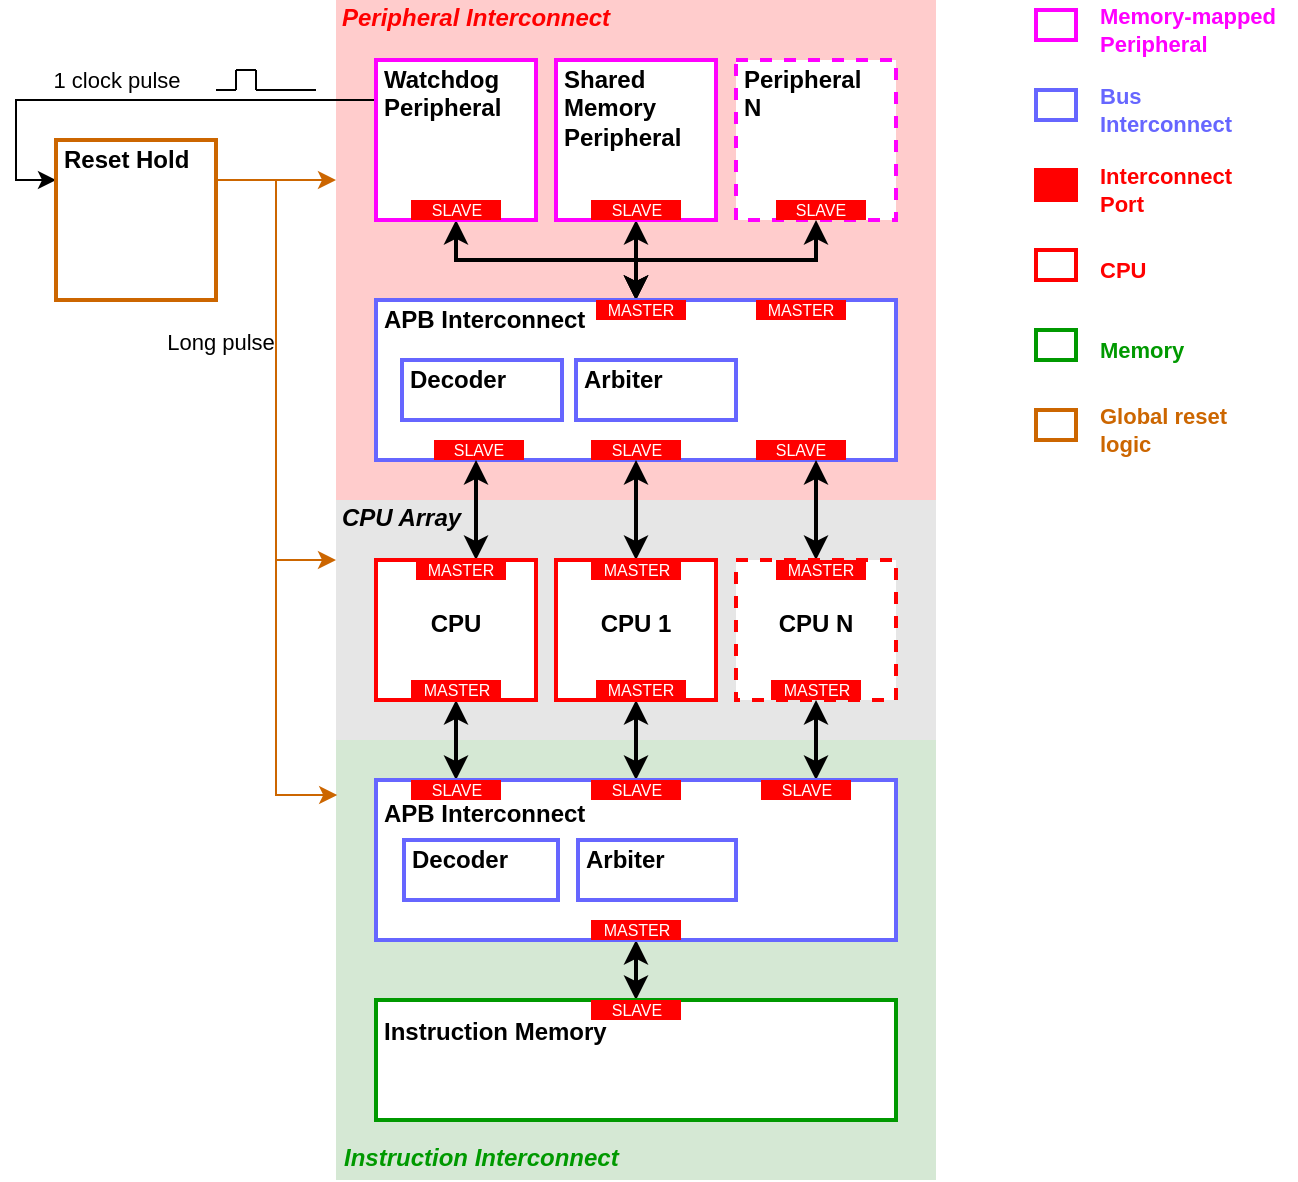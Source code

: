 <mxfile version="11.0.7" type="device"><diagram id="LGomMnMlBuY_Zaag7v7Z" name="Page-1"><mxGraphModel dx="1221" dy="600" grid="1" gridSize="10" guides="1" tooltips="1" connect="1" arrows="1" fold="1" page="1" pageScale="1" pageWidth="827" pageHeight="1169" math="0" shadow="0"><root><mxCell id="0"/><mxCell id="1" parent="0"/><mxCell id="6IdBZxSrgdauZxq2N9w_-31" value="CPU Array" style="rounded=0;whiteSpace=wrap;html=1;strokeColor=none;strokeWidth=2;align=left;fillColor=#E6E6E6;verticalAlign=top;fontStyle=3;spacing=3;spacingTop=-6;" vertex="1" parent="1"><mxGeometry x="340" y="300" width="300" height="120" as="geometry"/></mxCell><mxCell id="6IdBZxSrgdauZxq2N9w_-30" value="Instruction Interconnect" style="rounded=0;whiteSpace=wrap;html=1;strokeColor=none;strokeWidth=2;align=left;fillColor=#D5E8D4;verticalAlign=bottom;fontStyle=3;spacing=4;spacingTop=-6;fontColor=#009900;" vertex="1" parent="1"><mxGeometry x="340" y="420" width="300" height="220" as="geometry"/></mxCell><mxCell id="6IdBZxSrgdauZxq2N9w_-29" value="Peripheral Interconnect" style="rounded=0;whiteSpace=wrap;html=1;strokeColor=none;strokeWidth=2;align=left;fillColor=#FFCCCC;verticalAlign=top;fontStyle=3;spacing=3;spacingTop=-6;fontColor=#FF0000;" vertex="1" parent="1"><mxGeometry x="340" y="50" width="300" height="250" as="geometry"/></mxCell><mxCell id="6IdBZxSrgdauZxq2N9w_-5" style="edgeStyle=orthogonalEdgeStyle;rounded=0;orthogonalLoop=1;jettySize=auto;html=1;exitX=0.5;exitY=0;exitDx=0;exitDy=0;entryX=0.5;entryY=1;entryDx=0;entryDy=0;strokeColor=#000000;strokeWidth=2;startArrow=classic;startFill=1;" edge="1" parent="1" source="6IdBZxSrgdauZxq2N9w_-1" target="6IdBZxSrgdauZxq2N9w_-2"><mxGeometry relative="1" as="geometry"/></mxCell><mxCell id="6IdBZxSrgdauZxq2N9w_-6" style="edgeStyle=orthogonalEdgeStyle;rounded=0;orthogonalLoop=1;jettySize=auto;html=1;exitX=0.5;exitY=0;exitDx=0;exitDy=0;entryX=0.5;entryY=1;entryDx=0;entryDy=0;strokeColor=#000000;strokeWidth=2;startArrow=classic;startFill=1;" edge="1" parent="1" source="6IdBZxSrgdauZxq2N9w_-1" target="6IdBZxSrgdauZxq2N9w_-3"><mxGeometry relative="1" as="geometry"/></mxCell><mxCell id="6IdBZxSrgdauZxq2N9w_-7" style="edgeStyle=orthogonalEdgeStyle;rounded=0;orthogonalLoop=1;jettySize=auto;html=1;exitX=0.5;exitY=0;exitDx=0;exitDy=0;entryX=0.5;entryY=1;entryDx=0;entryDy=0;strokeColor=#000000;strokeWidth=2;startArrow=classic;startFill=1;" edge="1" parent="1" source="6IdBZxSrgdauZxq2N9w_-1" target="6IdBZxSrgdauZxq2N9w_-4"><mxGeometry relative="1" as="geometry"/></mxCell><mxCell id="6IdBZxSrgdauZxq2N9w_-1" value="APB Interconnect" style="rounded=0;whiteSpace=wrap;html=1;fontStyle=1;verticalAlign=top;align=left;spacing=4;spacingTop=-6;strokeColor=#6666FF;strokeWidth=2;" vertex="1" parent="1"><mxGeometry x="360" y="200" width="260" height="80" as="geometry"/></mxCell><mxCell id="6IdBZxSrgdauZxq2N9w_-34" value="1 clock pulse" style="rounded=0;orthogonalLoop=1;jettySize=auto;html=1;exitX=0;exitY=0.25;exitDx=0;exitDy=0;entryX=0;entryY=0.25;entryDx=0;entryDy=0;strokeColor=#000000;strokeWidth=1;edgeStyle=orthogonalEdgeStyle;" edge="1" parent="1" source="6IdBZxSrgdauZxq2N9w_-2" target="6IdBZxSrgdauZxq2N9w_-33"><mxGeometry x="0.085" y="-10" relative="1" as="geometry"><mxPoint as="offset"/></mxGeometry></mxCell><mxCell id="6IdBZxSrgdauZxq2N9w_-2" value="Watchdog&lt;br&gt;Peripheral" style="rounded=0;whiteSpace=wrap;html=1;fontStyle=1;verticalAlign=top;align=left;spacing=4;spacingTop=-6;strokeColor=#FF00FF;strokeWidth=2;fontFamily=Helvetica;" vertex="1" parent="1"><mxGeometry x="360" y="80" width="80" height="80" as="geometry"/></mxCell><mxCell id="6IdBZxSrgdauZxq2N9w_-3" value="Shared&lt;br&gt;Memory&lt;br&gt;Peripheral" style="rounded=0;whiteSpace=wrap;html=1;fontStyle=1;verticalAlign=top;align=left;spacing=4;spacingTop=-6;strokeColor=#FF00FF;strokeWidth=2;" vertex="1" parent="1"><mxGeometry x="450" y="80" width="80" height="80" as="geometry"/></mxCell><mxCell id="6IdBZxSrgdauZxq2N9w_-4" value="Peripheral&lt;br&gt;N" style="rounded=0;whiteSpace=wrap;html=1;fontStyle=1;verticalAlign=top;align=left;spacing=4;spacingTop=-6;strokeColor=#FF00FF;strokeWidth=2;dashed=1;" vertex="1" parent="1"><mxGeometry x="540" y="80" width="80" height="80" as="geometry"/></mxCell><mxCell id="6IdBZxSrgdauZxq2N9w_-14" style="edgeStyle=elbowEdgeStyle;rounded=0;orthogonalLoop=1;jettySize=auto;html=1;strokeColor=#000000;strokeWidth=2;startArrow=classic;startFill=1;" edge="1" parent="1" source="6IdBZxSrgdauZxq2N9w_-9" target="6IdBZxSrgdauZxq2N9w_-1"><mxGeometry relative="1" as="geometry"><Array as="points"><mxPoint x="410" y="300"/></Array></mxGeometry></mxCell><mxCell id="6IdBZxSrgdauZxq2N9w_-19" style="edgeStyle=elbowEdgeStyle;rounded=0;orthogonalLoop=1;jettySize=auto;html=1;exitX=0.5;exitY=1;exitDx=0;exitDy=0;strokeColor=#000000;strokeWidth=2;startArrow=classic;startFill=1;" edge="1" parent="1" source="6IdBZxSrgdauZxq2N9w_-9" target="6IdBZxSrgdauZxq2N9w_-13"><mxGeometry relative="1" as="geometry"/></mxCell><mxCell id="6IdBZxSrgdauZxq2N9w_-9" value="CPU" style="rounded=0;whiteSpace=wrap;html=1;fontStyle=1;verticalAlign=middle;align=center;spacing=4;spacingTop=-6;strokeColor=#FF0000;strokeWidth=2;" vertex="1" parent="1"><mxGeometry x="360" y="330" width="80" height="70" as="geometry"/></mxCell><mxCell id="6IdBZxSrgdauZxq2N9w_-15" style="edgeStyle=elbowEdgeStyle;rounded=0;orthogonalLoop=1;jettySize=auto;html=1;exitX=0.5;exitY=0;exitDx=0;exitDy=0;strokeColor=#000000;strokeWidth=2;startArrow=classic;startFill=1;" edge="1" parent="1" source="6IdBZxSrgdauZxq2N9w_-11" target="6IdBZxSrgdauZxq2N9w_-1"><mxGeometry relative="1" as="geometry"/></mxCell><mxCell id="6IdBZxSrgdauZxq2N9w_-20" style="edgeStyle=elbowEdgeStyle;rounded=0;orthogonalLoop=1;jettySize=auto;html=1;exitX=0.5;exitY=1;exitDx=0;exitDy=0;strokeColor=#000000;strokeWidth=2;startArrow=classic;startFill=1;" edge="1" parent="1" source="6IdBZxSrgdauZxq2N9w_-11" target="6IdBZxSrgdauZxq2N9w_-13"><mxGeometry relative="1" as="geometry"/></mxCell><mxCell id="6IdBZxSrgdauZxq2N9w_-11" value="CPU 1" style="rounded=0;whiteSpace=wrap;html=1;fontStyle=1;verticalAlign=middle;align=center;spacing=4;spacingTop=-6;strokeColor=#FF0000;strokeWidth=2;" vertex="1" parent="1"><mxGeometry x="450" y="330" width="80" height="70" as="geometry"/></mxCell><mxCell id="6IdBZxSrgdauZxq2N9w_-16" style="edgeStyle=elbowEdgeStyle;rounded=0;orthogonalLoop=1;jettySize=auto;html=1;exitX=0.5;exitY=0;exitDx=0;exitDy=0;strokeColor=#000000;strokeWidth=2;startArrow=classic;startFill=1;" edge="1" parent="1" source="6IdBZxSrgdauZxq2N9w_-12" target="6IdBZxSrgdauZxq2N9w_-1"><mxGeometry relative="1" as="geometry"/></mxCell><mxCell id="6IdBZxSrgdauZxq2N9w_-21" style="edgeStyle=elbowEdgeStyle;rounded=0;orthogonalLoop=1;jettySize=auto;html=1;exitX=0.5;exitY=1;exitDx=0;exitDy=0;strokeColor=#000000;strokeWidth=2;startArrow=classic;startFill=1;" edge="1" parent="1" source="6IdBZxSrgdauZxq2N9w_-12" target="6IdBZxSrgdauZxq2N9w_-13"><mxGeometry relative="1" as="geometry"/></mxCell><mxCell id="6IdBZxSrgdauZxq2N9w_-12" value="CPU N" style="rounded=0;whiteSpace=wrap;html=1;fontStyle=1;verticalAlign=middle;align=center;spacing=4;spacingTop=-6;strokeColor=#FF0000;strokeWidth=2;dashed=1;" vertex="1" parent="1"><mxGeometry x="540" y="330" width="80" height="70" as="geometry"/></mxCell><mxCell id="6IdBZxSrgdauZxq2N9w_-27" style="edgeStyle=elbowEdgeStyle;rounded=0;orthogonalLoop=1;jettySize=auto;html=1;exitX=0.5;exitY=1;exitDx=0;exitDy=0;entryX=0.5;entryY=0;entryDx=0;entryDy=0;strokeColor=#000000;strokeWidth=2;startArrow=classic;startFill=1;" edge="1" parent="1" source="6IdBZxSrgdauZxq2N9w_-13" target="6IdBZxSrgdauZxq2N9w_-22"><mxGeometry relative="1" as="geometry"/></mxCell><mxCell id="6IdBZxSrgdauZxq2N9w_-13" value="APB Interconnect" style="rounded=0;whiteSpace=wrap;html=1;fontStyle=1;verticalAlign=top;align=left;spacing=4;spacingTop=1;strokeColor=#6666FF;strokeWidth=2;" vertex="1" parent="1"><mxGeometry x="360" y="440" width="260" height="80" as="geometry"/></mxCell><mxCell id="6IdBZxSrgdauZxq2N9w_-22" value="Instruction Memory" style="rounded=0;whiteSpace=wrap;html=1;fontStyle=1;verticalAlign=top;align=left;spacing=4;spacingTop=0;strokeColor=#009900;strokeWidth=2;" vertex="1" parent="1"><mxGeometry x="360" y="550" width="260" height="60" as="geometry"/></mxCell><mxCell id="6IdBZxSrgdauZxq2N9w_-23" value="Decoder" style="rounded=0;whiteSpace=wrap;html=1;fontStyle=1;verticalAlign=top;align=left;spacing=4;spacingTop=-6;strokeColor=#6666FF;strokeWidth=2;" vertex="1" parent="1"><mxGeometry x="374" y="470" width="77" height="30" as="geometry"/></mxCell><mxCell id="6IdBZxSrgdauZxq2N9w_-24" value="Arbiter" style="rounded=0;whiteSpace=wrap;html=1;fontStyle=1;verticalAlign=top;align=left;spacing=4;spacingTop=-6;strokeColor=#6666FF;strokeWidth=2;" vertex="1" parent="1"><mxGeometry x="461" y="470" width="79" height="30" as="geometry"/></mxCell><mxCell id="6IdBZxSrgdauZxq2N9w_-25" value="Decoder" style="rounded=0;whiteSpace=wrap;html=1;fontStyle=1;verticalAlign=top;align=left;spacing=4;spacingTop=-6;strokeColor=#6666FF;strokeWidth=2;" vertex="1" parent="1"><mxGeometry x="373" y="230" width="80" height="30" as="geometry"/></mxCell><mxCell id="6IdBZxSrgdauZxq2N9w_-26" value="Arbiter" style="rounded=0;whiteSpace=wrap;html=1;fontStyle=1;verticalAlign=top;align=left;spacing=4;spacingTop=-6;strokeColor=#6666FF;strokeWidth=2;" vertex="1" parent="1"><mxGeometry x="460" y="230" width="80" height="30" as="geometry"/></mxCell><mxCell id="6IdBZxSrgdauZxq2N9w_-37" style="rounded=0;orthogonalLoop=1;jettySize=auto;html=1;exitX=1;exitY=0.25;exitDx=0;exitDy=0;strokeColor=#CC6600;strokeWidth=1;edgeStyle=orthogonalEdgeStyle;" edge="1" parent="1" source="6IdBZxSrgdauZxq2N9w_-33" target="6IdBZxSrgdauZxq2N9w_-29"><mxGeometry relative="1" as="geometry"><Array as="points"><mxPoint x="320" y="140"/><mxPoint x="320" y="140"/></Array></mxGeometry></mxCell><mxCell id="6IdBZxSrgdauZxq2N9w_-38" style="edgeStyle=elbowEdgeStyle;rounded=0;orthogonalLoop=1;jettySize=auto;html=1;exitX=1;exitY=0.25;exitDx=0;exitDy=0;entryX=0;entryY=0.25;entryDx=0;entryDy=0;strokeColor=#CC6600;strokeWidth=1;" edge="1" parent="1" source="6IdBZxSrgdauZxq2N9w_-33" target="6IdBZxSrgdauZxq2N9w_-31"><mxGeometry relative="1" as="geometry"><Array as="points"><mxPoint x="310" y="230"/></Array></mxGeometry></mxCell><mxCell id="6IdBZxSrgdauZxq2N9w_-39" value="Long pulse" style="edgeStyle=elbowEdgeStyle;rounded=0;orthogonalLoop=1;jettySize=auto;html=1;exitX=1;exitY=0.25;exitDx=0;exitDy=0;entryX=0.002;entryY=0.125;entryDx=0;entryDy=0;entryPerimeter=0;strokeColor=#CC6600;strokeWidth=1;" edge="1" parent="1" source="6IdBZxSrgdauZxq2N9w_-33" target="6IdBZxSrgdauZxq2N9w_-30"><mxGeometry x="-0.4" y="-28" relative="1" as="geometry"><Array as="points"><mxPoint x="310" y="290"/></Array><mxPoint as="offset"/></mxGeometry></mxCell><mxCell id="6IdBZxSrgdauZxq2N9w_-33" value="Reset Hold" style="rounded=0;whiteSpace=wrap;html=1;fontStyle=1;verticalAlign=top;align=left;spacing=4;spacingTop=-6;strokeColor=#CC6600;strokeWidth=2;" vertex="1" parent="1"><mxGeometry x="200" y="120" width="80" height="80" as="geometry"/></mxCell><mxCell id="6IdBZxSrgdauZxq2N9w_-50" value="MASTER" style="rounded=0;whiteSpace=wrap;html=1;labelBackgroundColor=none;strokeColor=none;strokeWidth=2;fillColor=#FF0000;fontColor=#FFFFFF;align=center;fontSize=8;spacing=0;spacingTop=-1;" vertex="1" parent="1"><mxGeometry x="470" y="200" width="45" height="10" as="geometry"/></mxCell><mxCell id="6IdBZxSrgdauZxq2N9w_-56" value="SLAVE" style="rounded=0;whiteSpace=wrap;html=1;labelBackgroundColor=none;strokeColor=none;strokeWidth=2;fillColor=#FF0000;fontColor=#FFFFFF;align=center;fontSize=8;spacing=0;spacingTop=-1;" vertex="1" parent="1"><mxGeometry x="389" y="270" width="45" height="10" as="geometry"/></mxCell><mxCell id="6IdBZxSrgdauZxq2N9w_-57" value="SLAVE" style="rounded=0;whiteSpace=wrap;html=1;labelBackgroundColor=none;strokeColor=none;strokeWidth=2;fillColor=#FF0000;fontColor=#FFFFFF;align=center;fontSize=8;spacing=0;spacingTop=-1;" vertex="1" parent="1"><mxGeometry x="467.5" y="270" width="45" height="10" as="geometry"/></mxCell><mxCell id="6IdBZxSrgdauZxq2N9w_-59" value="SLAVE" style="rounded=0;whiteSpace=wrap;html=1;labelBackgroundColor=none;strokeColor=none;strokeWidth=2;fillColor=#FF0000;fontColor=#FFFFFF;align=center;fontSize=8;spacing=0;spacingTop=-1;" vertex="1" parent="1"><mxGeometry x="550" y="270" width="45" height="10" as="geometry"/></mxCell><mxCell id="6IdBZxSrgdauZxq2N9w_-60" value="MASTER" style="rounded=0;whiteSpace=wrap;html=1;labelBackgroundColor=none;strokeColor=none;strokeWidth=2;fillColor=#FF0000;fontColor=#FFFFFF;align=center;fontSize=8;spacing=0;spacingTop=-1;" vertex="1" parent="1"><mxGeometry x="467.5" y="330" width="45" height="10" as="geometry"/></mxCell><mxCell id="6IdBZxSrgdauZxq2N9w_-61" value="MASTER" style="rounded=0;whiteSpace=wrap;html=1;labelBackgroundColor=none;strokeColor=none;strokeWidth=2;fillColor=#FF0000;fontColor=#FFFFFF;align=center;fontSize=8;spacing=0;spacingTop=-1;" vertex="1" parent="1"><mxGeometry x="470" y="390" width="45" height="10" as="geometry"/></mxCell><mxCell id="6IdBZxSrgdauZxq2N9w_-62" value="MASTER" style="rounded=0;whiteSpace=wrap;html=1;labelBackgroundColor=none;strokeColor=none;strokeWidth=2;fillColor=#FF0000;fontColor=#FFFFFF;align=center;fontSize=8;spacing=0;spacingTop=-1;" vertex="1" parent="1"><mxGeometry x="377.5" y="390" width="45" height="10" as="geometry"/></mxCell><mxCell id="6IdBZxSrgdauZxq2N9w_-63" value="MASTER" style="rounded=0;whiteSpace=wrap;html=1;labelBackgroundColor=none;strokeColor=none;strokeWidth=2;fillColor=#FF0000;fontColor=#FFFFFF;align=center;fontSize=8;spacing=0;spacingTop=-1;" vertex="1" parent="1"><mxGeometry x="380" y="330" width="45" height="10" as="geometry"/></mxCell><mxCell id="6IdBZxSrgdauZxq2N9w_-64" value="MASTER" style="rounded=0;whiteSpace=wrap;html=1;labelBackgroundColor=none;strokeColor=none;strokeWidth=2;fillColor=#FF0000;fontColor=#FFFFFF;align=center;fontSize=8;spacing=0;spacingTop=-1;" vertex="1" parent="1"><mxGeometry x="560" y="330" width="45" height="10" as="geometry"/></mxCell><mxCell id="6IdBZxSrgdauZxq2N9w_-65" value="MASTER" style="rounded=0;whiteSpace=wrap;html=1;labelBackgroundColor=none;strokeColor=none;strokeWidth=2;fillColor=#FF0000;fontColor=#FFFFFF;align=center;fontSize=8;spacing=0;spacingTop=-1;" vertex="1" parent="1"><mxGeometry x="557.5" y="390" width="45" height="10" as="geometry"/></mxCell><mxCell id="6IdBZxSrgdauZxq2N9w_-66" value="SLAVE" style="rounded=0;whiteSpace=wrap;html=1;labelBackgroundColor=none;strokeColor=none;strokeWidth=2;fillColor=#FF0000;fontColor=#FFFFFF;align=center;fontSize=8;spacing=0;spacingTop=-1;" vertex="1" parent="1"><mxGeometry x="377.5" y="150" width="45" height="10" as="geometry"/></mxCell><mxCell id="6IdBZxSrgdauZxq2N9w_-67" value="SLAVE" style="rounded=0;whiteSpace=wrap;html=1;labelBackgroundColor=none;strokeColor=none;strokeWidth=2;fillColor=#FF0000;fontColor=#FFFFFF;align=center;fontSize=8;spacing=0;spacingTop=-1;" vertex="1" parent="1"><mxGeometry x="467.5" y="150" width="45" height="10" as="geometry"/></mxCell><mxCell id="6IdBZxSrgdauZxq2N9w_-68" value="SLAVE" style="rounded=0;whiteSpace=wrap;html=1;labelBackgroundColor=none;strokeColor=none;strokeWidth=2;fillColor=#FF0000;fontColor=#FFFFFF;align=center;fontSize=8;spacing=0;spacingTop=-1;" vertex="1" parent="1"><mxGeometry x="560" y="150" width="45" height="10" as="geometry"/></mxCell><mxCell id="6IdBZxSrgdauZxq2N9w_-69" value="SLAVE" style="rounded=0;whiteSpace=wrap;html=1;labelBackgroundColor=none;strokeColor=none;strokeWidth=2;fillColor=#FF0000;fontColor=#FFFFFF;align=center;fontSize=8;spacing=0;spacingTop=-1;" vertex="1" parent="1"><mxGeometry x="552.5" y="440" width="45" height="10" as="geometry"/></mxCell><mxCell id="6IdBZxSrgdauZxq2N9w_-70" value="SLAVE" style="rounded=0;whiteSpace=wrap;html=1;labelBackgroundColor=none;strokeColor=none;strokeWidth=2;fillColor=#FF0000;fontColor=#FFFFFF;align=center;fontSize=8;spacing=0;spacingTop=-1;" vertex="1" parent="1"><mxGeometry x="467.5" y="440" width="45" height="10" as="geometry"/></mxCell><mxCell id="6IdBZxSrgdauZxq2N9w_-71" value="SLAVE" style="rounded=0;whiteSpace=wrap;html=1;labelBackgroundColor=none;strokeColor=none;strokeWidth=2;fillColor=#FF0000;fontColor=#FFFFFF;align=center;fontSize=8;spacing=0;spacingTop=-1;" vertex="1" parent="1"><mxGeometry x="377.5" y="440" width="45" height="10" as="geometry"/></mxCell><mxCell id="6IdBZxSrgdauZxq2N9w_-73" value="SLAVE" style="rounded=0;whiteSpace=wrap;html=1;labelBackgroundColor=none;strokeColor=none;strokeWidth=2;fillColor=#FF0000;fontColor=#FFFFFF;align=center;fontSize=8;spacing=0;spacingTop=-1;" vertex="1" parent="1"><mxGeometry x="467.5" y="550" width="45" height="10" as="geometry"/></mxCell><mxCell id="6IdBZxSrgdauZxq2N9w_-74" value="MASTER" style="rounded=0;whiteSpace=wrap;html=1;labelBackgroundColor=none;strokeColor=none;strokeWidth=2;fillColor=#FF0000;fontColor=#FFFFFF;align=center;fontSize=8;spacing=0;spacingTop=-1;" vertex="1" parent="1"><mxGeometry x="467.5" y="510" width="45" height="10" as="geometry"/></mxCell><mxCell id="6IdBZxSrgdauZxq2N9w_-49" value="" style="group" vertex="1" connectable="0" parent="1"><mxGeometry x="270" y="85" width="60" height="10" as="geometry"/></mxCell><mxCell id="6IdBZxSrgdauZxq2N9w_-43" value="" style="endArrow=none;html=1;strokeColor=#000000;strokeWidth=1;fontColor=#000000;" edge="1" parent="6IdBZxSrgdauZxq2N9w_-49"><mxGeometry width="50" height="50" relative="1" as="geometry"><mxPoint x="10" y="10" as="sourcePoint"/><mxPoint x="20" y="10" as="targetPoint"/></mxGeometry></mxCell><mxCell id="6IdBZxSrgdauZxq2N9w_-45" value="" style="endArrow=none;html=1;strokeColor=#000000;strokeWidth=1;fontColor=#000000;" edge="1" parent="6IdBZxSrgdauZxq2N9w_-49"><mxGeometry width="50" height="50" relative="1" as="geometry"><mxPoint x="20" y="10" as="sourcePoint"/><mxPoint x="20" as="targetPoint"/></mxGeometry></mxCell><mxCell id="6IdBZxSrgdauZxq2N9w_-46" value="" style="endArrow=none;html=1;strokeColor=#000000;strokeWidth=1;fontColor=#000000;" edge="1" parent="6IdBZxSrgdauZxq2N9w_-49"><mxGeometry width="50" height="50" relative="1" as="geometry"><mxPoint x="30" as="sourcePoint"/><mxPoint x="20" as="targetPoint"/></mxGeometry></mxCell><mxCell id="6IdBZxSrgdauZxq2N9w_-47" value="" style="endArrow=none;html=1;strokeColor=#000000;strokeWidth=1;fontColor=#000000;" edge="1" parent="6IdBZxSrgdauZxq2N9w_-49"><mxGeometry width="50" height="50" relative="1" as="geometry"><mxPoint x="30" y="10" as="sourcePoint"/><mxPoint x="30" as="targetPoint"/></mxGeometry></mxCell><mxCell id="6IdBZxSrgdauZxq2N9w_-48" value="" style="endArrow=none;html=1;strokeColor=#000000;strokeWidth=1;fontColor=#000000;" edge="1" parent="6IdBZxSrgdauZxq2N9w_-49"><mxGeometry width="50" height="50" relative="1" as="geometry"><mxPoint x="60" y="10" as="sourcePoint"/><mxPoint x="30" y="10" as="targetPoint"/></mxGeometry></mxCell><mxCell id="6IdBZxSrgdauZxq2N9w_-75" value="MASTER" style="rounded=0;whiteSpace=wrap;html=1;labelBackgroundColor=none;strokeColor=none;strokeWidth=2;fillColor=#FF0000;fontColor=#FFFFFF;align=center;fontSize=8;spacing=0;spacingTop=-1;glass=0;shadow=0;comic=0;gradientColor=none;fontStyle=0" vertex="1" parent="1"><mxGeometry x="550" y="200" width="45" height="10" as="geometry"/></mxCell><mxCell id="6IdBZxSrgdauZxq2N9w_-83" value="" style="rounded=0;whiteSpace=wrap;html=1;fontStyle=1;verticalAlign=top;align=left;spacing=4;spacingTop=-6;strokeColor=#6666FF;strokeWidth=2;" vertex="1" parent="1"><mxGeometry x="690" y="95" width="20" height="15" as="geometry"/></mxCell><mxCell id="6IdBZxSrgdauZxq2N9w_-84" value="" style="rounded=0;whiteSpace=wrap;html=1;fontStyle=1;verticalAlign=top;align=left;spacing=4;spacingTop=-6;strokeColor=#FF00FF;strokeWidth=2;" vertex="1" parent="1"><mxGeometry x="690" y="55" width="20" height="15" as="geometry"/></mxCell><mxCell id="6IdBZxSrgdauZxq2N9w_-85" value="" style="rounded=0;whiteSpace=wrap;html=1;fontStyle=1;verticalAlign=top;align=left;spacing=4;spacingTop=-6;strokeColor=#FF0000;strokeWidth=2;" vertex="1" parent="1"><mxGeometry x="690" y="175" width="20" height="15" as="geometry"/></mxCell><mxCell id="6IdBZxSrgdauZxq2N9w_-86" value="" style="rounded=0;whiteSpace=wrap;html=1;fontStyle=1;verticalAlign=top;align=left;spacing=4;spacingTop=-6;strokeColor=#009900;strokeWidth=2;" vertex="1" parent="1"><mxGeometry x="690" y="215" width="20" height="15" as="geometry"/></mxCell><mxCell id="6IdBZxSrgdauZxq2N9w_-87" value="" style="rounded=0;whiteSpace=wrap;html=1;fontStyle=1;verticalAlign=top;align=left;spacing=4;spacingTop=-6;strokeColor=#CC6600;strokeWidth=2;" vertex="1" parent="1"><mxGeometry x="690" y="255" width="20" height="15" as="geometry"/></mxCell><mxCell id="6IdBZxSrgdauZxq2N9w_-88" value="&lt;b&gt;&lt;font style=&quot;font-size: 11px&quot;&gt;Global reset logic&lt;/font&gt;&lt;/b&gt;" style="text;html=1;strokeColor=none;fillColor=none;align=left;verticalAlign=middle;whiteSpace=wrap;rounded=0;shadow=0;glass=0;comic=0;labelBackgroundColor=none;fontSize=8;fontColor=#CC6600;" vertex="1" parent="1"><mxGeometry x="720" y="250" width="80" height="30" as="geometry"/></mxCell><mxCell id="6IdBZxSrgdauZxq2N9w_-90" value="&lt;b&gt;&lt;font style=&quot;font-size: 11px&quot;&gt;Memory&lt;/font&gt;&lt;/b&gt;" style="text;html=1;strokeColor=none;fillColor=none;align=left;verticalAlign=middle;whiteSpace=wrap;rounded=0;shadow=0;glass=0;comic=0;labelBackgroundColor=none;fontSize=8;fontColor=#009900;" vertex="1" parent="1"><mxGeometry x="720" y="210" width="80" height="30" as="geometry"/></mxCell><mxCell id="6IdBZxSrgdauZxq2N9w_-91" value="&lt;b&gt;&lt;font style=&quot;font-size: 11px&quot;&gt;CPU&lt;/font&gt;&lt;/b&gt;" style="text;html=1;strokeColor=none;fillColor=none;align=left;verticalAlign=middle;whiteSpace=wrap;rounded=0;shadow=0;glass=0;comic=0;labelBackgroundColor=none;fontSize=8;fontColor=#FF0000;" vertex="1" parent="1"><mxGeometry x="720" y="170" width="80" height="30" as="geometry"/></mxCell><mxCell id="6IdBZxSrgdauZxq2N9w_-92" value="&lt;b&gt;&lt;font style=&quot;font-size: 11px&quot;&gt;Bus Interconnect&lt;/font&gt;&lt;/b&gt;" style="text;html=1;strokeColor=none;fillColor=none;align=left;verticalAlign=middle;whiteSpace=wrap;rounded=0;shadow=0;glass=0;comic=0;labelBackgroundColor=none;fontSize=8;fontColor=#6666FF;" vertex="1" parent="1"><mxGeometry x="720" y="90" width="80" height="30" as="geometry"/></mxCell><mxCell id="6IdBZxSrgdauZxq2N9w_-93" value="&lt;b&gt;&lt;font style=&quot;font-size: 11px&quot;&gt;Memory-mapped Peripheral&lt;br&gt;&lt;/font&gt;&lt;/b&gt;" style="text;html=1;strokeColor=none;fillColor=none;align=left;verticalAlign=middle;whiteSpace=wrap;rounded=0;shadow=0;glass=0;comic=0;labelBackgroundColor=none;fontSize=8;fontColor=#FF00FF;" vertex="1" parent="1"><mxGeometry x="720" y="50" width="100" height="30" as="geometry"/></mxCell><mxCell id="6IdBZxSrgdauZxq2N9w_-94" value="" style="rounded=0;whiteSpace=wrap;html=1;fontStyle=1;verticalAlign=top;align=left;spacing=4;spacingTop=-6;strokeColor=#FF0000;strokeWidth=2;fillColor=#FF0000;" vertex="1" parent="1"><mxGeometry x="690" y="135" width="20" height="15" as="geometry"/></mxCell><mxCell id="6IdBZxSrgdauZxq2N9w_-95" value="&lt;b&gt;&lt;font style=&quot;font-size: 11px&quot;&gt;Interconnect Port&lt;/font&gt;&lt;/b&gt;" style="text;html=1;strokeColor=none;fillColor=none;align=left;verticalAlign=middle;whiteSpace=wrap;rounded=0;shadow=0;glass=0;comic=0;labelBackgroundColor=none;fontSize=8;fontColor=#FF0000;" vertex="1" parent="1"><mxGeometry x="720" y="130" width="80" height="30" as="geometry"/></mxCell></root></mxGraphModel></diagram></mxfile>